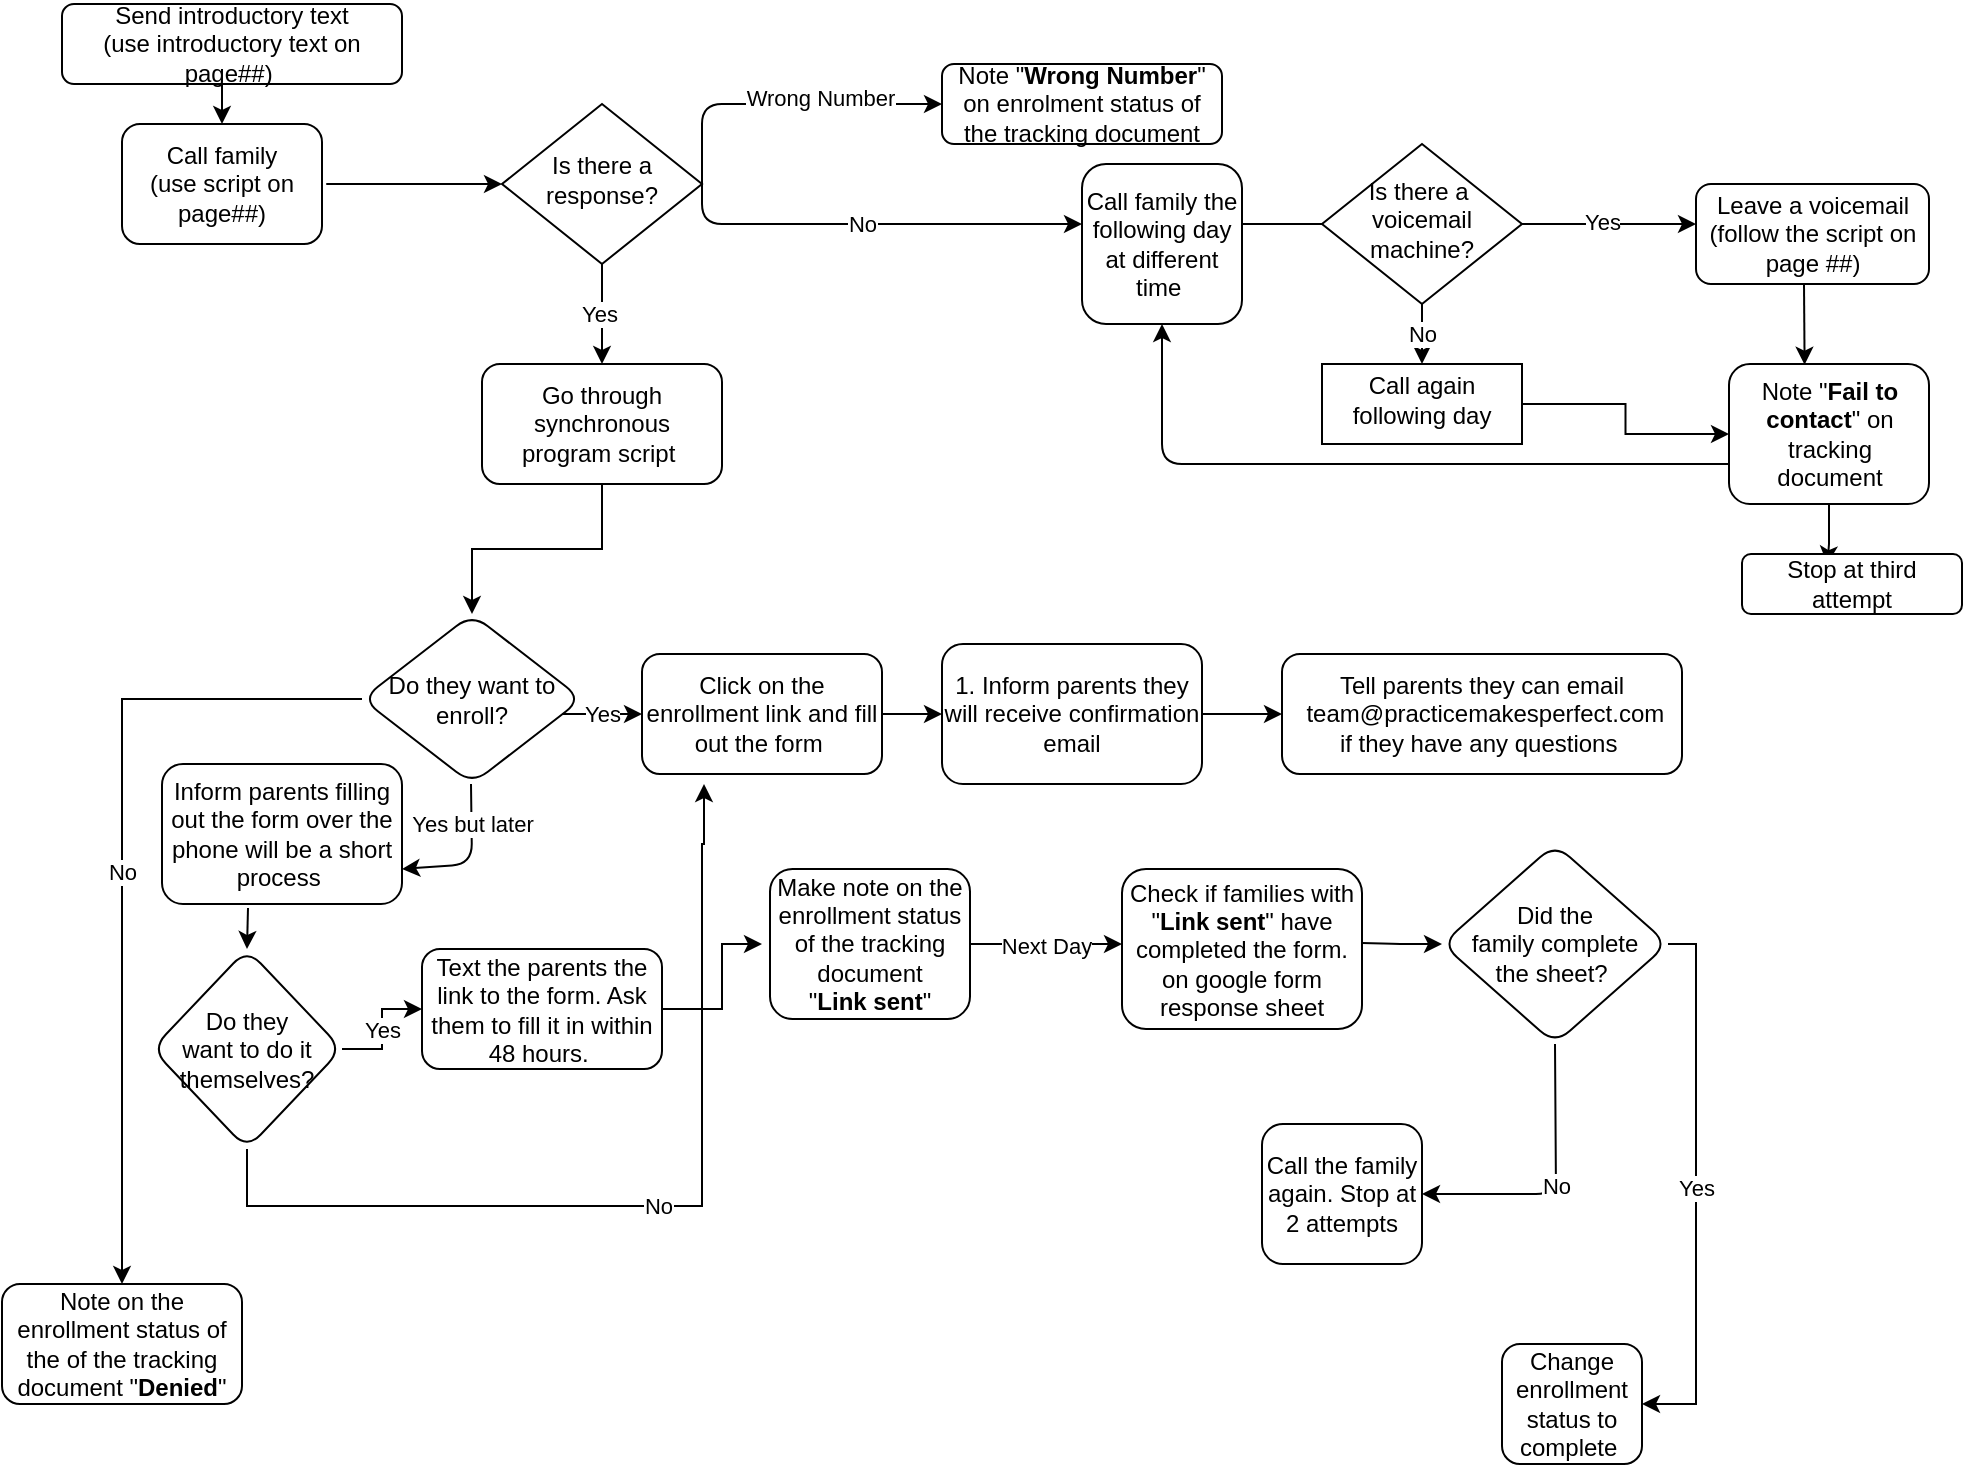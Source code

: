 <mxfile version="14.7.7" type="github">
  <diagram id="C5RBs43oDa-KdzZeNtuy" name="Page-1">
    <mxGraphModel dx="1849" dy="468" grid="1" gridSize="10" guides="1" tooltips="1" connect="1" arrows="1" fold="1" page="1" pageScale="1" pageWidth="827" pageHeight="1169" math="0" shadow="0">
      <root>
        <mxCell id="WIyWlLk6GJQsqaUBKTNV-0" />
        <mxCell id="WIyWlLk6GJQsqaUBKTNV-1" parent="WIyWlLk6GJQsqaUBKTNV-0" />
        <mxCell id="WIyWlLk6GJQsqaUBKTNV-3" value="Call family&lt;br&gt;(use script on page##)" style="rounded=1;whiteSpace=wrap;html=1;fontSize=12;glass=0;strokeWidth=1;shadow=0;" parent="WIyWlLk6GJQsqaUBKTNV-1" vertex="1">
          <mxGeometry x="40" y="70" width="100" height="60" as="geometry" />
        </mxCell>
        <mxCell id="rBAEiwgbKmZqc0lVwh0l-13" value="Yes&amp;nbsp;" style="edgeStyle=orthogonalEdgeStyle;rounded=0;orthogonalLoop=1;jettySize=auto;html=1;" parent="WIyWlLk6GJQsqaUBKTNV-1" source="WIyWlLk6GJQsqaUBKTNV-6" edge="1">
          <mxGeometry relative="1" as="geometry">
            <mxPoint x="280" y="190" as="targetPoint" />
            <Array as="points">
              <mxPoint x="280" y="160" />
              <mxPoint x="280" y="160" />
            </Array>
          </mxGeometry>
        </mxCell>
        <mxCell id="WIyWlLk6GJQsqaUBKTNV-6" value="Is there a response?" style="rhombus;whiteSpace=wrap;html=1;shadow=0;fontFamily=Helvetica;fontSize=12;align=center;strokeWidth=1;spacing=6;spacingTop=-4;" parent="WIyWlLk6GJQsqaUBKTNV-1" vertex="1">
          <mxGeometry x="230" y="60" width="100" height="80" as="geometry" />
        </mxCell>
        <mxCell id="rBAEiwgbKmZqc0lVwh0l-2" value="Note &quot;&lt;b&gt;Wrong Number&lt;/b&gt;&quot; on enrolment status of the tracking document" style="rounded=1;whiteSpace=wrap;html=1;" parent="WIyWlLk6GJQsqaUBKTNV-1" vertex="1">
          <mxGeometry x="450" y="40" width="140" height="40" as="geometry" />
        </mxCell>
        <mxCell id="rBAEiwgbKmZqc0lVwh0l-3" value="No" style="endArrow=classic;html=1;exitX=1;exitY=0.5;exitDx=0;exitDy=0;" parent="WIyWlLk6GJQsqaUBKTNV-1" source="WIyWlLk6GJQsqaUBKTNV-6" edge="1">
          <mxGeometry x="-0.048" width="50" height="50" relative="1" as="geometry">
            <mxPoint x="380" y="250" as="sourcePoint" />
            <mxPoint x="520" y="120" as="targetPoint" />
            <Array as="points">
              <mxPoint x="330" y="120" />
              <mxPoint x="390" y="120" />
            </Array>
            <mxPoint as="offset" />
          </mxGeometry>
        </mxCell>
        <mxCell id="1XXpo8e81PG24megDqNf-0" value="YES" style="edgeStyle=orthogonalEdgeStyle;rounded=0;orthogonalLoop=1;jettySize=auto;html=1;" parent="WIyWlLk6GJQsqaUBKTNV-1" source="rBAEiwgbKmZqc0lVwh0l-4" target="rBAEiwgbKmZqc0lVwh0l-5" edge="1">
          <mxGeometry relative="1" as="geometry">
            <Array as="points">
              <mxPoint x="620" y="120" />
              <mxPoint x="620" y="120" />
            </Array>
          </mxGeometry>
        </mxCell>
        <mxCell id="iRF3WbfXOvtt8t833y6c-2" value="Yes" style="edgeLabel;html=1;align=center;verticalAlign=middle;resizable=0;points=[];" vertex="1" connectable="0" parent="1XXpo8e81PG24megDqNf-0">
          <mxGeometry x="0.583" y="1" relative="1" as="geometry">
            <mxPoint as="offset" />
          </mxGeometry>
        </mxCell>
        <mxCell id="rBAEiwgbKmZqc0lVwh0l-4" value="Call family the following day at different time&amp;nbsp;" style="rounded=1;whiteSpace=wrap;html=1;" parent="WIyWlLk6GJQsqaUBKTNV-1" vertex="1">
          <mxGeometry x="520" y="90" width="80" height="80" as="geometry" />
        </mxCell>
        <mxCell id="rBAEiwgbKmZqc0lVwh0l-5" value="Leave a voicemail&lt;br&gt;(follow the script on page ##)" style="rounded=1;whiteSpace=wrap;html=1;align=center;" parent="WIyWlLk6GJQsqaUBKTNV-1" vertex="1">
          <mxGeometry x="827" y="100" width="116.5" height="50" as="geometry" />
        </mxCell>
        <mxCell id="nCj73KUFoRoJTRfW2_6J-18" value="" style="edgeStyle=orthogonalEdgeStyle;rounded=0;orthogonalLoop=1;jettySize=auto;html=1;entryX=0.388;entryY=0.167;entryDx=0;entryDy=0;entryPerimeter=0;" parent="WIyWlLk6GJQsqaUBKTNV-1" source="rBAEiwgbKmZqc0lVwh0l-9" edge="1" target="nCj73KUFoRoJTRfW2_6J-19">
          <mxGeometry relative="1" as="geometry">
            <mxPoint x="720" y="270" as="targetPoint" />
            <Array as="points" />
          </mxGeometry>
        </mxCell>
        <mxCell id="rBAEiwgbKmZqc0lVwh0l-9" value="&lt;span&gt;Note &quot;&lt;/span&gt;&lt;b&gt;Fail to contact&lt;/b&gt;&lt;span&gt;&quot; on tracking document&lt;/span&gt;" style="rounded=1;whiteSpace=wrap;html=1;" parent="WIyWlLk6GJQsqaUBKTNV-1" vertex="1">
          <mxGeometry x="843.5" y="190" width="100" height="70" as="geometry" />
        </mxCell>
        <mxCell id="rBAEiwgbKmZqc0lVwh0l-16" value="" style="edgeStyle=orthogonalEdgeStyle;rounded=0;orthogonalLoop=1;jettySize=auto;html=1;" parent="WIyWlLk6GJQsqaUBKTNV-1" source="rBAEiwgbKmZqc0lVwh0l-14" target="rBAEiwgbKmZqc0lVwh0l-15" edge="1">
          <mxGeometry relative="1" as="geometry" />
        </mxCell>
        <mxCell id="rBAEiwgbKmZqc0lVwh0l-14" value="Go through synchronous&lt;br&gt;program script&amp;nbsp;" style="rounded=1;whiteSpace=wrap;html=1;" parent="WIyWlLk6GJQsqaUBKTNV-1" vertex="1">
          <mxGeometry x="220" y="190" width="120" height="60" as="geometry" />
        </mxCell>
        <mxCell id="rBAEiwgbKmZqc0lVwh0l-44" value="No" style="edgeStyle=orthogonalEdgeStyle;rounded=0;orthogonalLoop=1;jettySize=auto;html=1;" parent="WIyWlLk6GJQsqaUBKTNV-1" source="rBAEiwgbKmZqc0lVwh0l-15" target="rBAEiwgbKmZqc0lVwh0l-43" edge="1">
          <mxGeometry relative="1" as="geometry">
            <Array as="points">
              <mxPoint x="40" y="358" />
            </Array>
          </mxGeometry>
        </mxCell>
        <mxCell id="rBAEiwgbKmZqc0lVwh0l-15" value="Do they want to enroll?" style="rhombus;whiteSpace=wrap;html=1;rounded=1;" parent="WIyWlLk6GJQsqaUBKTNV-1" vertex="1">
          <mxGeometry x="160" y="315" width="110" height="85" as="geometry" />
        </mxCell>
        <mxCell id="rBAEiwgbKmZqc0lVwh0l-20" value="" style="edgeStyle=orthogonalEdgeStyle;rounded=0;orthogonalLoop=1;jettySize=auto;html=1;" parent="WIyWlLk6GJQsqaUBKTNV-1" source="rBAEiwgbKmZqc0lVwh0l-18" edge="1">
          <mxGeometry relative="1" as="geometry">
            <mxPoint x="450" y="365" as="targetPoint" />
            <Array as="points">
              <mxPoint x="450" y="365" />
              <mxPoint x="450" y="365" />
            </Array>
          </mxGeometry>
        </mxCell>
        <mxCell id="rBAEiwgbKmZqc0lVwh0l-18" value="Click on the enrollment link and fill out the form&amp;nbsp;" style="rounded=1;whiteSpace=wrap;html=1;" parent="WIyWlLk6GJQsqaUBKTNV-1" vertex="1">
          <mxGeometry x="300" y="335" width="120" height="60" as="geometry" />
        </mxCell>
        <mxCell id="rBAEiwgbKmZqc0lVwh0l-22" value="" style="edgeStyle=orthogonalEdgeStyle;rounded=0;orthogonalLoop=1;jettySize=auto;html=1;" parent="WIyWlLk6GJQsqaUBKTNV-1" source="rBAEiwgbKmZqc0lVwh0l-19" target="rBAEiwgbKmZqc0lVwh0l-21" edge="1">
          <mxGeometry relative="1" as="geometry" />
        </mxCell>
        <mxCell id="rBAEiwgbKmZqc0lVwh0l-19" value="1. Inform parents they will receive confirmation email" style="whiteSpace=wrap;html=1;rounded=1;" parent="WIyWlLk6GJQsqaUBKTNV-1" vertex="1">
          <mxGeometry x="450" y="330" width="130" height="70" as="geometry" />
        </mxCell>
        <mxCell id="rBAEiwgbKmZqc0lVwh0l-21" value="Tell parents they can email&lt;br&gt;&amp;nbsp;team@practicemakesperfect.com&lt;br&gt;if they have any questions&amp;nbsp;" style="whiteSpace=wrap;html=1;rounded=1;" parent="WIyWlLk6GJQsqaUBKTNV-1" vertex="1">
          <mxGeometry x="620" y="335" width="200" height="60" as="geometry" />
        </mxCell>
        <mxCell id="rBAEiwgbKmZqc0lVwh0l-29" value="Yes but later" style="endArrow=classic;html=1;entryX=1;entryY=0.75;entryDx=0;entryDy=0;" parent="WIyWlLk6GJQsqaUBKTNV-1" target="rBAEiwgbKmZqc0lVwh0l-30" edge="1">
          <mxGeometry x="-0.467" width="50" height="50" relative="1" as="geometry">
            <mxPoint x="214.5" y="400" as="sourcePoint" />
            <mxPoint x="215" y="450" as="targetPoint" />
            <mxPoint as="offset" />
            <Array as="points">
              <mxPoint x="215" y="440" />
            </Array>
          </mxGeometry>
        </mxCell>
        <mxCell id="rBAEiwgbKmZqc0lVwh0l-30" value="Inform parents filling out the form over the phone will be a short process&amp;nbsp;&lt;br&gt;" style="rounded=1;whiteSpace=wrap;html=1;" parent="WIyWlLk6GJQsqaUBKTNV-1" vertex="1">
          <mxGeometry x="60" y="390" width="120" height="70" as="geometry" />
        </mxCell>
        <mxCell id="rBAEiwgbKmZqc0lVwh0l-34" value="" style="edgeStyle=orthogonalEdgeStyle;rounded=0;orthogonalLoop=1;jettySize=auto;html=1;" parent="WIyWlLk6GJQsqaUBKTNV-1" source="rBAEiwgbKmZqc0lVwh0l-31" edge="1">
          <mxGeometry relative="1" as="geometry">
            <mxPoint x="360" y="480" as="targetPoint" />
            <Array as="points">
              <mxPoint x="340" y="513" />
              <mxPoint x="340" y="480" />
            </Array>
          </mxGeometry>
        </mxCell>
        <mxCell id="rBAEiwgbKmZqc0lVwh0l-31" value="Text the parents the link to the form. Ask them to fill it in within 48 hours.&amp;nbsp;" style="whiteSpace=wrap;html=1;rounded=1;" parent="WIyWlLk6GJQsqaUBKTNV-1" vertex="1">
          <mxGeometry x="190" y="482.5" width="120" height="60" as="geometry" />
        </mxCell>
        <mxCell id="rBAEiwgbKmZqc0lVwh0l-36" value="Next Day" style="edgeStyle=orthogonalEdgeStyle;rounded=0;orthogonalLoop=1;jettySize=auto;html=1;exitX=1;exitY=0.5;exitDx=0;exitDy=0;" parent="WIyWlLk6GJQsqaUBKTNV-1" source="rBAEiwgbKmZqc0lVwh0l-33" edge="1">
          <mxGeometry relative="1" as="geometry">
            <mxPoint x="510" y="480" as="sourcePoint" />
            <mxPoint x="540" y="480" as="targetPoint" />
            <Array as="points" />
          </mxGeometry>
        </mxCell>
        <mxCell id="rBAEiwgbKmZqc0lVwh0l-33" value="Make note on the enrollment status of the tracking document&lt;br&gt;&quot;&lt;b&gt;Link sent&lt;/b&gt;&quot;" style="whiteSpace=wrap;html=1;rounded=1;" parent="WIyWlLk6GJQsqaUBKTNV-1" vertex="1">
          <mxGeometry x="364" y="442.5" width="100" height="75" as="geometry" />
        </mxCell>
        <mxCell id="rBAEiwgbKmZqc0lVwh0l-40" value="Yes" style="edgeStyle=orthogonalEdgeStyle;rounded=0;orthogonalLoop=1;jettySize=auto;html=1;exitX=1;exitY=0.5;exitDx=0;exitDy=0;" parent="WIyWlLk6GJQsqaUBKTNV-1" source="1XXpo8e81PG24megDqNf-9" target="rBAEiwgbKmZqc0lVwh0l-39" edge="1">
          <mxGeometry relative="1" as="geometry">
            <mxPoint x="890" y="490" as="sourcePoint" />
            <Array as="points">
              <mxPoint x="827" y="480" />
              <mxPoint x="827" y="710" />
            </Array>
          </mxGeometry>
        </mxCell>
        <mxCell id="rBAEiwgbKmZqc0lVwh0l-35" value="Check if families with &quot;&lt;b&gt;Link sent&lt;/b&gt;&quot; have completed the form. on google form response sheet" style="whiteSpace=wrap;html=1;rounded=1;" parent="WIyWlLk6GJQsqaUBKTNV-1" vertex="1">
          <mxGeometry x="540" y="442.5" width="120" height="80" as="geometry" />
        </mxCell>
        <mxCell id="rBAEiwgbKmZqc0lVwh0l-39" value="Change enrollment status to complete&amp;nbsp;" style="rounded=1;whiteSpace=wrap;html=1;" parent="WIyWlLk6GJQsqaUBKTNV-1" vertex="1">
          <mxGeometry x="730" y="680" width="70" height="60" as="geometry" />
        </mxCell>
        <mxCell id="rBAEiwgbKmZqc0lVwh0l-42" value="Call the family again. Stop at 2 attempts" style="rounded=1;whiteSpace=wrap;html=1;" parent="WIyWlLk6GJQsqaUBKTNV-1" vertex="1">
          <mxGeometry x="610" y="570" width="80" height="70" as="geometry" />
        </mxCell>
        <mxCell id="rBAEiwgbKmZqc0lVwh0l-43" value="Note on the enrollment status of the of the tracking document &quot;&lt;b&gt;Denied&lt;/b&gt;&quot;" style="whiteSpace=wrap;html=1;rounded=1;" parent="WIyWlLk6GJQsqaUBKTNV-1" vertex="1">
          <mxGeometry x="-20" y="650" width="120" height="60" as="geometry" />
        </mxCell>
        <mxCell id="nCj73KUFoRoJTRfW2_6J-0" value="Send introductory text&lt;br&gt;(use introductory text on page##)&amp;nbsp;" style="rounded=1;whiteSpace=wrap;html=1;" parent="WIyWlLk6GJQsqaUBKTNV-1" vertex="1">
          <mxGeometry x="10" y="10" width="170" height="40" as="geometry" />
        </mxCell>
        <mxCell id="nCj73KUFoRoJTRfW2_6J-1" value="" style="endArrow=classic;html=1;entryX=0.5;entryY=0;entryDx=0;entryDy=0;" parent="WIyWlLk6GJQsqaUBKTNV-1" target="WIyWlLk6GJQsqaUBKTNV-3" edge="1">
          <mxGeometry width="50" height="50" relative="1" as="geometry">
            <mxPoint x="90" y="50" as="sourcePoint" />
            <mxPoint x="140" as="targetPoint" />
          </mxGeometry>
        </mxCell>
        <mxCell id="nCj73KUFoRoJTRfW2_6J-3" value="" style="endArrow=classic;html=1;entryX=0;entryY=0.5;entryDx=0;entryDy=0;exitX=1;exitY=0.5;exitDx=0;exitDy=0;" parent="WIyWlLk6GJQsqaUBKTNV-1" source="WIyWlLk6GJQsqaUBKTNV-6" target="rBAEiwgbKmZqc0lVwh0l-2" edge="1">
          <mxGeometry width="50" height="50" relative="1" as="geometry">
            <mxPoint x="460" y="210" as="sourcePoint" />
            <mxPoint x="510" y="160" as="targetPoint" />
            <Array as="points">
              <mxPoint x="330" y="60" />
              <mxPoint x="420" y="60" />
            </Array>
          </mxGeometry>
        </mxCell>
        <mxCell id="1XXpo8e81PG24megDqNf-15" value="Wrong Number" style="edgeLabel;html=1;align=center;verticalAlign=middle;resizable=0;points=[];" parent="nCj73KUFoRoJTRfW2_6J-3" vertex="1" connectable="0">
          <mxGeometry x="0.233" y="3" relative="1" as="geometry">
            <mxPoint as="offset" />
          </mxGeometry>
        </mxCell>
        <mxCell id="nCj73KUFoRoJTRfW2_6J-8" value="" style="endArrow=classic;html=1;entryX=0;entryY=0.5;entryDx=0;entryDy=0;" parent="WIyWlLk6GJQsqaUBKTNV-1" target="WIyWlLk6GJQsqaUBKTNV-6" edge="1">
          <mxGeometry width="50" height="50" relative="1" as="geometry">
            <mxPoint x="150" y="100" as="sourcePoint" />
            <mxPoint x="200" y="50" as="targetPoint" />
            <Array as="points">
              <mxPoint x="140" y="100" />
              <mxPoint x="150" y="100" />
            </Array>
          </mxGeometry>
        </mxCell>
        <mxCell id="nCj73KUFoRoJTRfW2_6J-13" value="Yes" style="endArrow=classic;html=1;entryX=0;entryY=0.5;entryDx=0;entryDy=0;" parent="WIyWlLk6GJQsqaUBKTNV-1" target="rBAEiwgbKmZqc0lVwh0l-18" edge="1">
          <mxGeometry width="50" height="50" relative="1" as="geometry">
            <mxPoint x="260" y="365" as="sourcePoint" />
            <mxPoint x="310" y="315" as="targetPoint" />
          </mxGeometry>
        </mxCell>
        <mxCell id="nCj73KUFoRoJTRfW2_6J-19" value="Stop at third attempt" style="rounded=1;whiteSpace=wrap;html=1;" parent="WIyWlLk6GJQsqaUBKTNV-1" vertex="1">
          <mxGeometry x="850" y="285" width="110" height="30" as="geometry" />
        </mxCell>
        <mxCell id="nCj73KUFoRoJTRfW2_6J-20" value="" style="endArrow=classic;html=1;" parent="WIyWlLk6GJQsqaUBKTNV-1" edge="1">
          <mxGeometry width="50" height="50" relative="1" as="geometry">
            <mxPoint x="844" y="240" as="sourcePoint" />
            <mxPoint x="560" y="170" as="targetPoint" />
            <Array as="points">
              <mxPoint x="560" y="240" />
              <mxPoint x="560" y="205" />
            </Array>
          </mxGeometry>
        </mxCell>
        <mxCell id="1XXpo8e81PG24megDqNf-12" value="Yes" style="edgeStyle=orthogonalEdgeStyle;rounded=0;orthogonalLoop=1;jettySize=auto;html=1;" parent="WIyWlLk6GJQsqaUBKTNV-1" source="1XXpo8e81PG24megDqNf-2" target="rBAEiwgbKmZqc0lVwh0l-31" edge="1">
          <mxGeometry relative="1" as="geometry" />
        </mxCell>
        <mxCell id="1XXpo8e81PG24megDqNf-13" value="No" style="edgeStyle=orthogonalEdgeStyle;rounded=0;orthogonalLoop=1;jettySize=auto;html=1;" parent="WIyWlLk6GJQsqaUBKTNV-1" source="1XXpo8e81PG24megDqNf-2" edge="1">
          <mxGeometry relative="1" as="geometry">
            <mxPoint x="331" y="400" as="targetPoint" />
            <Array as="points">
              <mxPoint x="103" y="611" />
              <mxPoint x="330" y="611" />
              <mxPoint x="330" y="430" />
              <mxPoint x="331" y="430" />
            </Array>
          </mxGeometry>
        </mxCell>
        <mxCell id="1XXpo8e81PG24megDqNf-2" value="Do they &lt;br&gt;want to do it themselves?" style="rhombus;whiteSpace=wrap;html=1;rounded=1;" parent="WIyWlLk6GJQsqaUBKTNV-1" vertex="1">
          <mxGeometry x="55" y="482.5" width="95" height="100" as="geometry" />
        </mxCell>
        <mxCell id="1XXpo8e81PG24megDqNf-7" value="" style="endArrow=classic;html=1;" parent="WIyWlLk6GJQsqaUBKTNV-1" edge="1">
          <mxGeometry width="50" height="50" relative="1" as="geometry">
            <mxPoint x="660" y="479.5" as="sourcePoint" />
            <mxPoint x="700" y="480" as="targetPoint" />
            <Array as="points">
              <mxPoint x="680" y="480" />
            </Array>
          </mxGeometry>
        </mxCell>
        <mxCell id="1XXpo8e81PG24megDqNf-9" value="Did the &lt;br&gt;family complete &lt;br&gt;the sheet?&amp;nbsp;" style="rhombus;whiteSpace=wrap;html=1;rounded=1;" parent="WIyWlLk6GJQsqaUBKTNV-1" vertex="1">
          <mxGeometry x="700" y="430" width="113" height="100" as="geometry" />
        </mxCell>
        <mxCell id="1XXpo8e81PG24megDqNf-10" value="No" style="endArrow=classic;html=1;entryX=1;entryY=0.5;entryDx=0;entryDy=0;exitX=0.5;exitY=1;exitDx=0;exitDy=0;" parent="WIyWlLk6GJQsqaUBKTNV-1" source="1XXpo8e81PG24megDqNf-9" target="rBAEiwgbKmZqc0lVwh0l-42" edge="1">
          <mxGeometry width="50" height="50" relative="1" as="geometry">
            <mxPoint x="774" y="530" as="sourcePoint" />
            <mxPoint x="774" y="610" as="targetPoint" />
            <Array as="points">
              <mxPoint x="757" y="605" />
            </Array>
          </mxGeometry>
        </mxCell>
        <mxCell id="1XXpo8e81PG24megDqNf-11" value="" style="endArrow=classic;html=1;entryX=0.5;entryY=0;entryDx=0;entryDy=0;" parent="WIyWlLk6GJQsqaUBKTNV-1" target="1XXpo8e81PG24megDqNf-2" edge="1">
          <mxGeometry width="50" height="50" relative="1" as="geometry">
            <mxPoint x="103" y="462" as="sourcePoint" />
            <mxPoint x="160" y="410" as="targetPoint" />
          </mxGeometry>
        </mxCell>
        <mxCell id="iRF3WbfXOvtt8t833y6c-4" value="No" style="edgeStyle=orthogonalEdgeStyle;rounded=0;orthogonalLoop=1;jettySize=auto;html=1;" edge="1" parent="WIyWlLk6GJQsqaUBKTNV-1" source="iRF3WbfXOvtt8t833y6c-0" target="iRF3WbfXOvtt8t833y6c-3">
          <mxGeometry relative="1" as="geometry" />
        </mxCell>
        <mxCell id="iRF3WbfXOvtt8t833y6c-0" value="Is there a&amp;nbsp;&lt;br&gt;voicemail&lt;br&gt;machine?" style="rhombus;whiteSpace=wrap;html=1;shadow=0;fontFamily=Helvetica;fontSize=12;align=center;strokeWidth=1;spacing=6;spacingTop=-4;" vertex="1" parent="WIyWlLk6GJQsqaUBKTNV-1">
          <mxGeometry x="640" y="80" width="100" height="80" as="geometry" />
        </mxCell>
        <mxCell id="iRF3WbfXOvtt8t833y6c-5" value="" style="edgeStyle=orthogonalEdgeStyle;rounded=0;orthogonalLoop=1;jettySize=auto;html=1;" edge="1" parent="WIyWlLk6GJQsqaUBKTNV-1" source="iRF3WbfXOvtt8t833y6c-3" target="rBAEiwgbKmZqc0lVwh0l-9">
          <mxGeometry relative="1" as="geometry" />
        </mxCell>
        <mxCell id="iRF3WbfXOvtt8t833y6c-3" value="Call again following day" style="whiteSpace=wrap;html=1;shadow=0;strokeWidth=1;spacing=6;spacingTop=-4;" vertex="1" parent="WIyWlLk6GJQsqaUBKTNV-1">
          <mxGeometry x="640" y="190" width="100" height="40" as="geometry" />
        </mxCell>
        <mxCell id="iRF3WbfXOvtt8t833y6c-6" value="" style="endArrow=classic;html=1;entryX=0.378;entryY=0.005;entryDx=0;entryDy=0;entryPerimeter=0;" edge="1" parent="WIyWlLk6GJQsqaUBKTNV-1" target="rBAEiwgbKmZqc0lVwh0l-9">
          <mxGeometry width="50" height="50" relative="1" as="geometry">
            <mxPoint x="881" y="150" as="sourcePoint" />
            <mxPoint x="930" y="100" as="targetPoint" />
          </mxGeometry>
        </mxCell>
      </root>
    </mxGraphModel>
  </diagram>
</mxfile>
